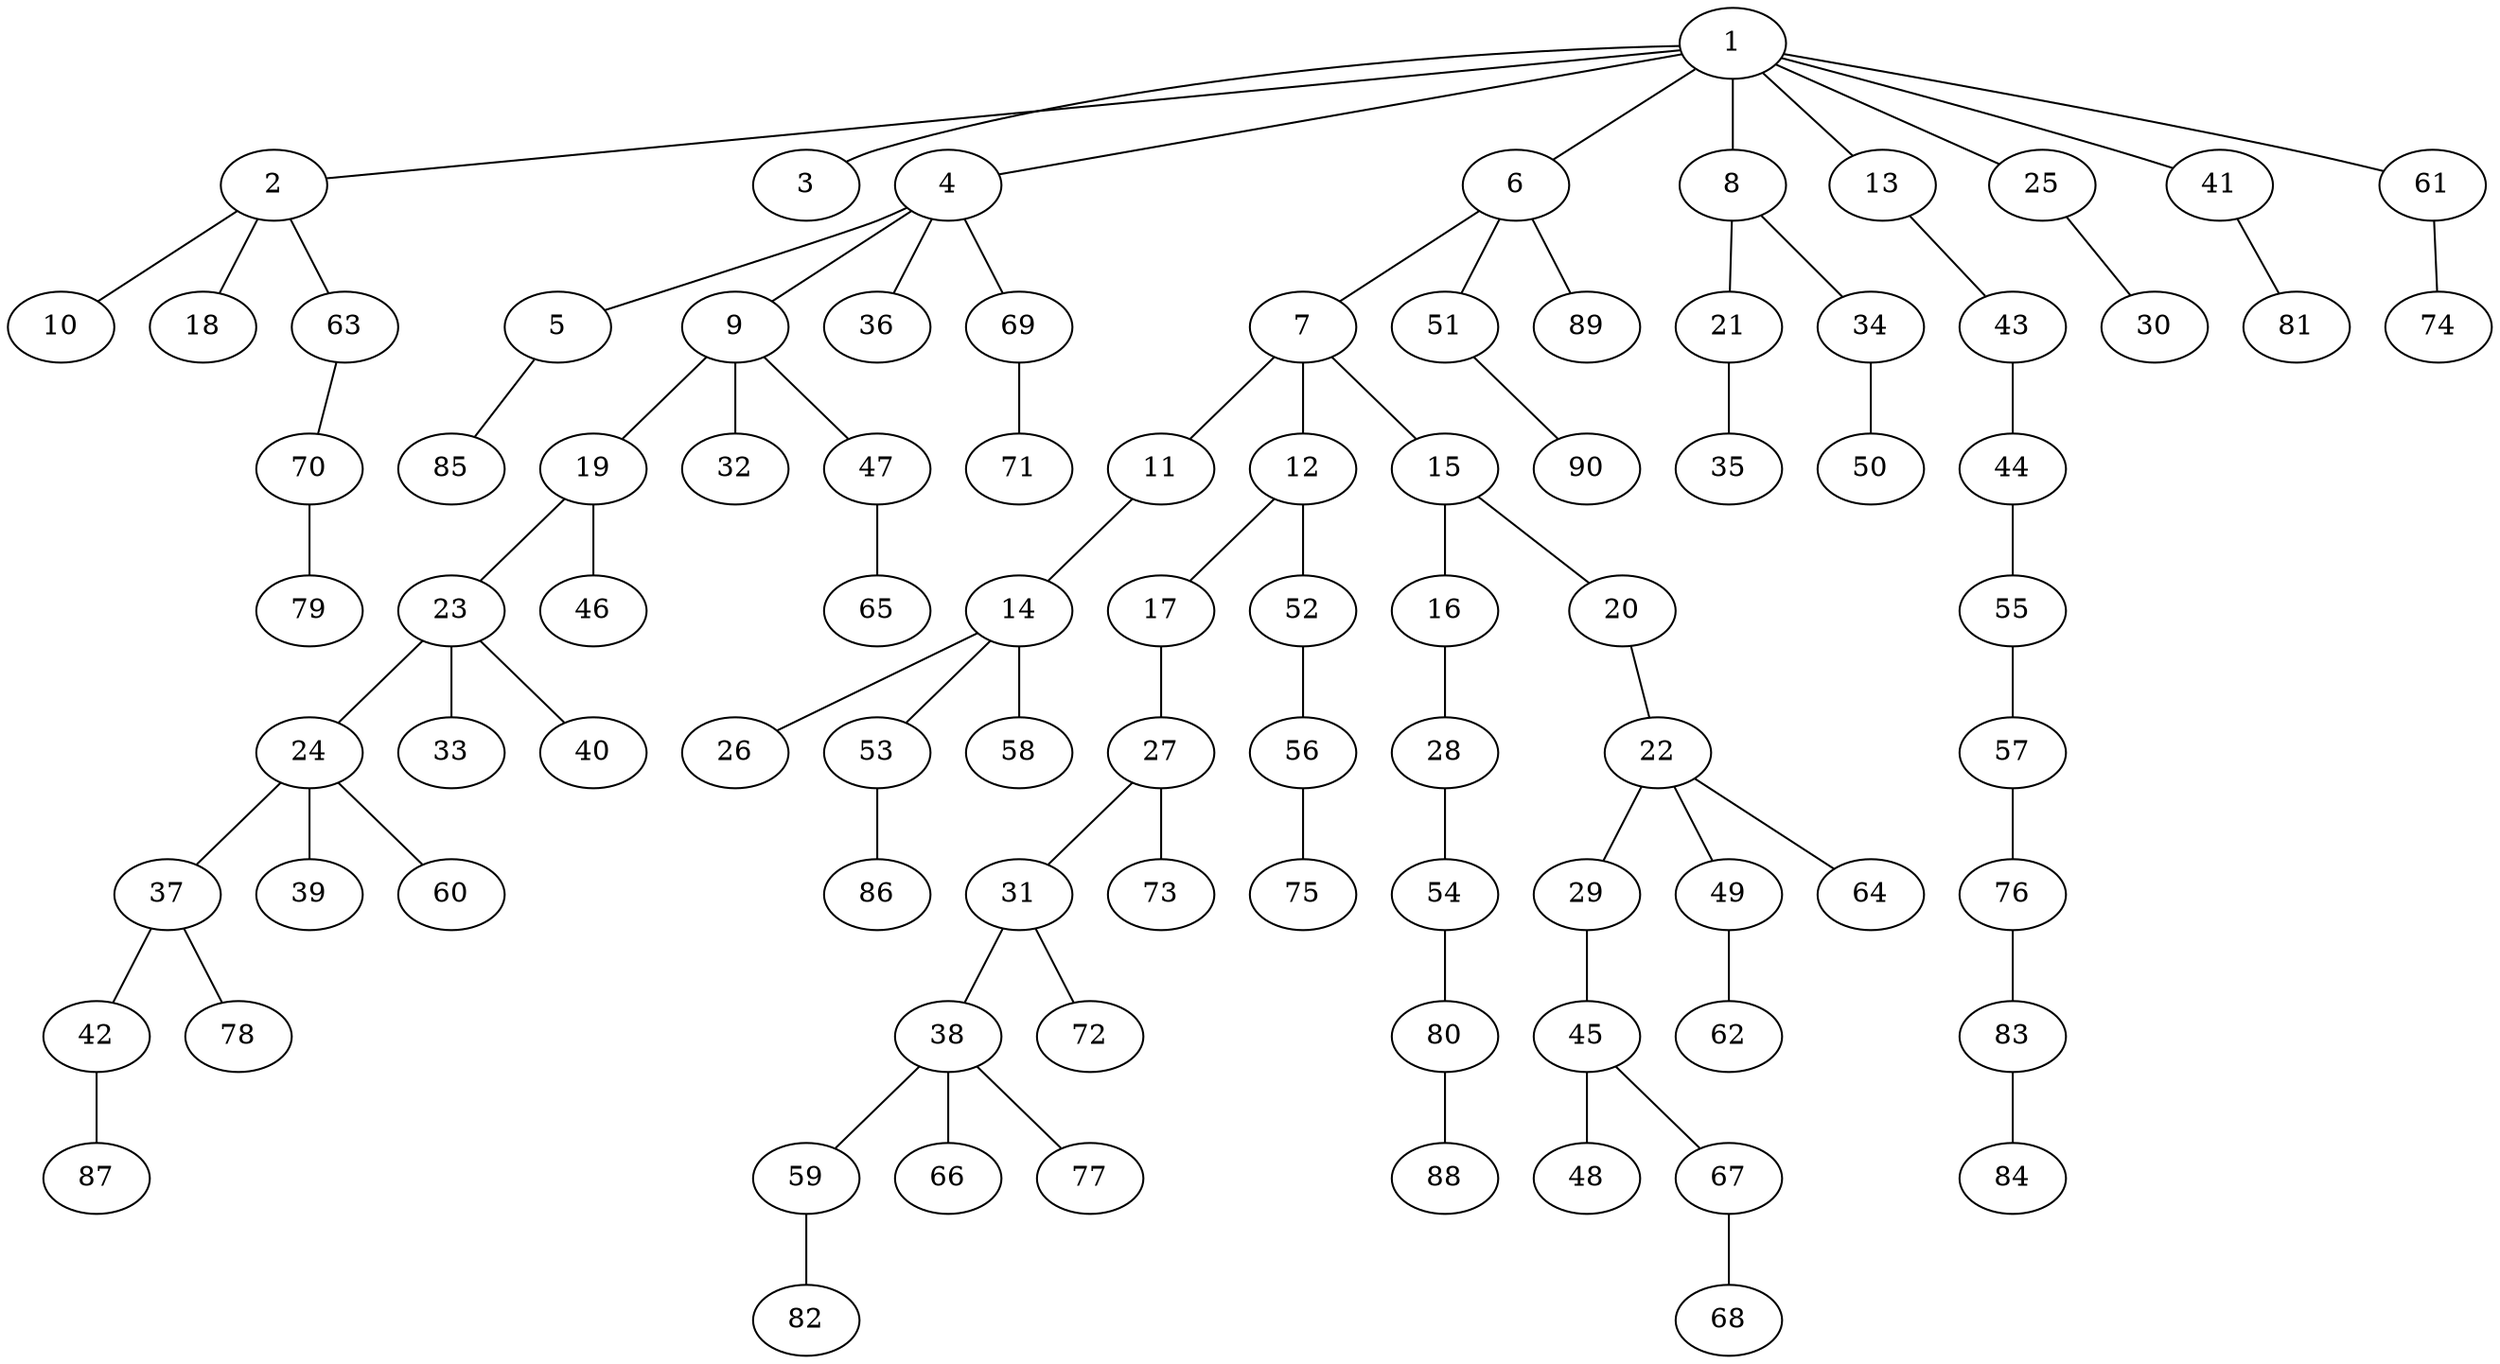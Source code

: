 graph graphname {1--2
1--3
1--4
1--6
1--8
1--13
1--25
1--41
1--61
2--10
2--18
2--63
4--5
4--9
4--36
4--69
5--85
6--7
6--51
6--89
7--11
7--12
7--15
8--21
8--34
9--19
9--32
9--47
11--14
12--17
12--52
13--43
14--26
14--53
14--58
15--16
15--20
16--28
17--27
19--23
19--46
20--22
21--35
22--29
22--49
22--64
23--24
23--33
23--40
24--37
24--39
24--60
25--30
27--31
27--73
28--54
29--45
31--38
31--72
34--50
37--42
37--78
38--59
38--66
38--77
41--81
42--87
43--44
44--55
45--48
45--67
47--65
49--62
51--90
52--56
53--86
54--80
55--57
56--75
57--76
59--82
61--74
63--70
67--68
69--71
70--79
76--83
80--88
83--84
}